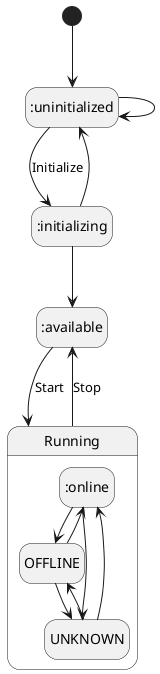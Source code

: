 @startuml
hide empty description
[*] --> :uninitialized
:uninitialized --> :initializing : Initialize
:uninitialized --> :uninitialized
:initializing --> :available
:initializing --> :uninitialized

state Running {
    :online --> OFFLINE
    :online --> UNKNOWN
    OFFLINE --> UNKNOWN
    OFFLINE --> :online
    UNKNOWN --> OFFLINE
    UNKNOWN --> :online
}

:available --> Running : Start
Running --> :available : Stop

@enduml